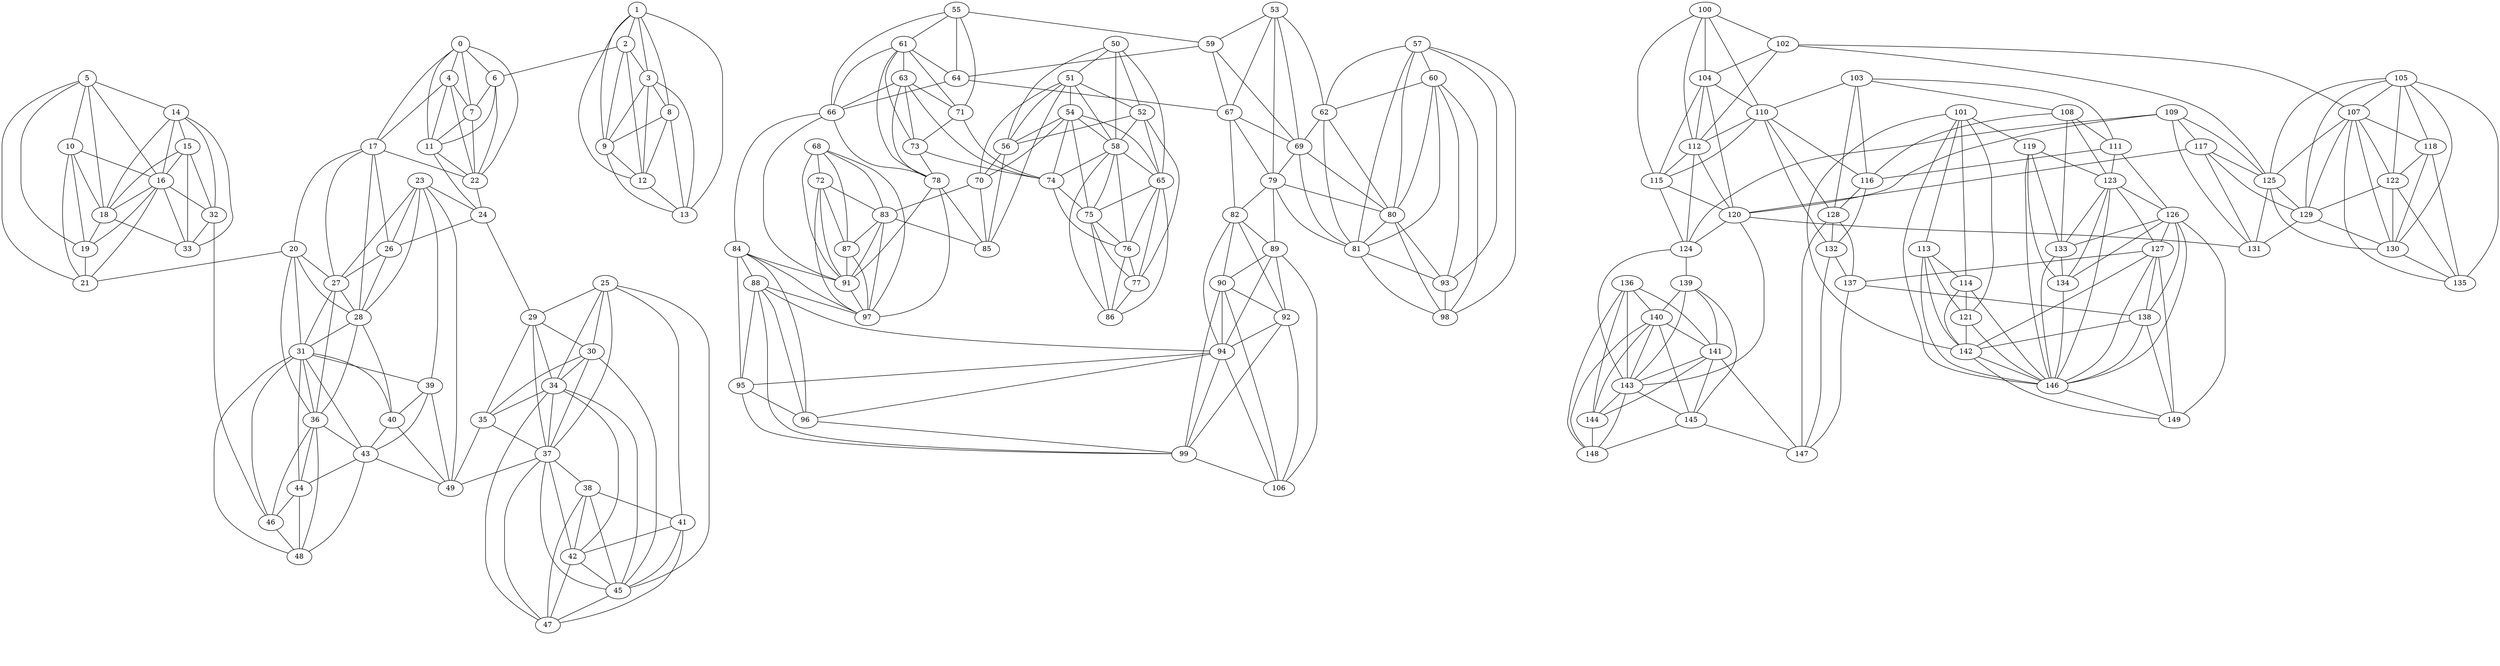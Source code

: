 /*****
 
*****/

graph G {
  graph [splines=true overlap=false]
  node  [shape=ellipse, width=0.3, height=0.3]
  0 [label="0"];
  1 [label="1"];
  2 [label="2"];
  3 [label="3"];
  4 [label="4"];
  5 [label="5"];
  6 [label="6"];
  7 [label="7"];
  8 [label="8"];
  9 [label="9"];
  10 [label="10"];
  11 [label="11"];
  12 [label="12"];
  13 [label="13"];
  14 [label="14"];
  15 [label="15"];
  16 [label="16"];
  17 [label="17"];
  18 [label="18"];
  19 [label="19"];
  20 [label="20"];
  21 [label="21"];
  22 [label="22"];
  23 [label="23"];
  24 [label="24"];
  25 [label="25"];
  26 [label="26"];
  27 [label="27"];
  28 [label="28"];
  29 [label="29"];
  30 [label="30"];
  31 [label="31"];
  32 [label="32"];
  33 [label="33"];
  34 [label="34"];
  35 [label="35"];
  36 [label="36"];
  37 [label="37"];
  38 [label="38"];
  39 [label="39"];
  40 [label="40"];
  41 [label="41"];
  42 [label="42"];
  43 [label="43"];
  44 [label="44"];
  45 [label="45"];
  46 [label="46"];
  47 [label="47"];
  48 [label="48"];
  49 [label="49"];
  50 [label="50"];
  51 [label="51"];
  52 [label="52"];
  53 [label="53"];
  54 [label="54"];
  55 [label="55"];
  56 [label="56"];
  57 [label="57"];
  58 [label="58"];
  59 [label="59"];
  60 [label="60"];
  61 [label="61"];
  62 [label="62"];
  63 [label="63"];
  64 [label="64"];
  65 [label="65"];
  66 [label="66"];
  67 [label="67"];
  68 [label="68"];
  69 [label="69"];
  70 [label="70"];
  71 [label="71"];
  72 [label="72"];
  73 [label="73"];
  74 [label="74"];
  75 [label="75"];
  76 [label="76"];
  77 [label="77"];
  78 [label="78"];
  79 [label="79"];
  80 [label="80"];
  81 [label="81"];
  82 [label="82"];
  83 [label="83"];
  84 [label="84"];
  85 [label="85"];
  86 [label="86"];
  87 [label="87"];
  88 [label="88"];
  89 [label="89"];
  90 [label="90"];
  91 [label="91"];
  92 [label="92"];
  93 [label="93"];
  94 [label="94"];
  95 [label="95"];
  96 [label="96"];
  97 [label="97"];
  98 [label="98"];
  99 [label="99"];
  100 [label="100"];
  101 [label="101"];
  102 [label="102"];
  103 [label="103"];
  104 [label="104"];
  105 [label="105"];
  106 [label="106"];
  107 [label="107"];
  108 [label="108"];
  109 [label="109"];
  110 [label="110"];
  111 [label="111"];
  112 [label="112"];
  113 [label="113"];
  114 [label="114"];
  115 [label="115"];
  116 [label="116"];
  117 [label="117"];
  118 [label="118"];
  119 [label="119"];
  120 [label="120"];
  121 [label="121"];
  122 [label="122"];
  123 [label="123"];
  124 [label="124"];
  125 [label="125"];
  126 [label="126"];
  127 [label="127"];
  128 [label="128"];
  129 [label="129"];
  130 [label="130"];
  131 [label="131"];
  132 [label="132"];
  133 [label="133"];
  134 [label="134"];
  135 [label="135"];
  136 [label="136"];
  137 [label="137"];
  138 [label="138"];
  139 [label="139"];
  140 [label="140"];
  141 [label="141"];
  142 [label="142"];
  143 [label="143"];
  144 [label="144"];
  145 [label="145"];
  146 [label="146"];
  147 [label="147"];
  148 [label="148"];
  149 [label="149"];
  0 -- 4;
  0 -- 6;
  0 -- 7;
  0 -- 11;
  0 -- 17;
  0 -- 22;
  1 -- 2;
  1 -- 3;
  1 -- 8;
  1 -- 9;
  1 -- 12;
  1 -- 13;
  2 -- 3;
  2 -- 6;
  2 -- 9;
  2 -- 12;
  3 -- 8;
  3 -- 9;
  3 -- 12;
  3 -- 13;
  4 -- 7;
  4 -- 11;
  4 -- 17;
  4 -- 22;
  5 -- 10;
  5 -- 14;
  5 -- 16;
  5 -- 18;
  5 -- 19;
  5 -- 21;
  6 -- 7;
  6 -- 11;
  6 -- 22;
  7 -- 11;
  7 -- 22;
  8 -- 9;
  8 -- 12;
  8 -- 13;
  9 -- 12;
  9 -- 13;
  10 -- 16;
  10 -- 18;
  10 -- 19;
  10 -- 21;
  11 -- 22;
  11 -- 24;
  12 -- 13;
  14 -- 15;
  14 -- 16;
  14 -- 18;
  14 -- 32;
  14 -- 33;
  15 -- 16;
  15 -- 18;
  15 -- 32;
  15 -- 33;
  16 -- 18;
  16 -- 19;
  16 -- 21;
  16 -- 32;
  16 -- 33;
  17 -- 20;
  17 -- 22;
  17 -- 26;
  17 -- 27;
  17 -- 28;
  18 -- 19;
  18 -- 33;
  19 -- 21;
  20 -- 21;
  20 -- 27;
  20 -- 28;
  20 -- 31;
  20 -- 36;
  22 -- 24;
  23 -- 24;
  23 -- 26;
  23 -- 27;
  23 -- 28;
  23 -- 39;
  23 -- 49;
  24 -- 26;
  24 -- 29;
  25 -- 29;
  25 -- 30;
  25 -- 34;
  25 -- 37;
  25 -- 41;
  25 -- 45;
  26 -- 27;
  26 -- 28;
  27 -- 28;
  27 -- 31;
  27 -- 36;
  28 -- 31;
  28 -- 36;
  28 -- 40;
  29 -- 30;
  29 -- 34;
  29 -- 35;
  29 -- 37;
  30 -- 34;
  30 -- 35;
  30 -- 37;
  30 -- 45;
  31 -- 36;
  31 -- 39;
  31 -- 40;
  31 -- 43;
  31 -- 44;
  31 -- 46;
  31 -- 48;
  32 -- 33;
  32 -- 46;
  34 -- 35;
  34 -- 37;
  34 -- 42;
  34 -- 45;
  34 -- 47;
  35 -- 37;
  35 -- 49;
  36 -- 43;
  36 -- 44;
  36 -- 46;
  36 -- 48;
  37 -- 38;
  37 -- 42;
  37 -- 45;
  37 -- 47;
  37 -- 49;
  38 -- 41;
  38 -- 42;
  38 -- 45;
  38 -- 47;
  39 -- 40;
  39 -- 43;
  39 -- 49;
  40 -- 43;
  40 -- 49;
  41 -- 42;
  41 -- 45;
  41 -- 47;
  42 -- 45;
  42 -- 47;
  43 -- 44;
  43 -- 48;
  43 -- 49;
  44 -- 46;
  44 -- 48;
  45 -- 47;
  46 -- 48;
  50 -- 51;
  50 -- 52;
  50 -- 56;
  50 -- 58;
  50 -- 65;
  51 -- 52;
  51 -- 54;
  51 -- 56;
  51 -- 58;
  51 -- 70;
  51 -- 85;
  52 -- 56;
  52 -- 58;
  52 -- 65;
  52 -- 77;
  53 -- 59;
  53 -- 62;
  53 -- 67;
  53 -- 69;
  53 -- 79;
  54 -- 56;
  54 -- 58;
  54 -- 65;
  54 -- 70;
  54 -- 74;
  54 -- 75;
  55 -- 59;
  55 -- 61;
  55 -- 64;
  55 -- 66;
  55 -- 71;
  56 -- 70;
  56 -- 85;
  57 -- 60;
  57 -- 62;
  57 -- 80;
  57 -- 81;
  57 -- 93;
  57 -- 98;
  58 -- 65;
  58 -- 74;
  58 -- 75;
  58 -- 76;
  58 -- 86;
  59 -- 64;
  59 -- 67;
  59 -- 69;
  60 -- 62;
  60 -- 80;
  60 -- 81;
  60 -- 93;
  60 -- 98;
  61 -- 63;
  61 -- 64;
  61 -- 66;
  61 -- 71;
  61 -- 73;
  61 -- 78;
  62 -- 69;
  62 -- 80;
  62 -- 81;
  63 -- 66;
  63 -- 71;
  63 -- 73;
  63 -- 74;
  63 -- 78;
  64 -- 66;
  64 -- 67;
  65 -- 75;
  65 -- 76;
  65 -- 77;
  65 -- 86;
  66 -- 78;
  66 -- 84;
  66 -- 91;
  67 -- 69;
  67 -- 79;
  67 -- 82;
  68 -- 72;
  68 -- 83;
  68 -- 87;
  68 -- 91;
  68 -- 97;
  69 -- 79;
  69 -- 80;
  69 -- 81;
  70 -- 83;
  70 -- 85;
  71 -- 73;
  71 -- 74;
  72 -- 83;
  72 -- 87;
  72 -- 91;
  72 -- 97;
  73 -- 74;
  73 -- 78;
  74 -- 75;
  74 -- 76;
  75 -- 76;
  75 -- 77;
  75 -- 86;
  76 -- 77;
  76 -- 86;
  77 -- 86;
  78 -- 85;
  78 -- 91;
  78 -- 97;
  79 -- 80;
  79 -- 81;
  79 -- 82;
  79 -- 89;
  80 -- 81;
  80 -- 93;
  80 -- 98;
  81 -- 93;
  81 -- 98;
  82 -- 89;
  82 -- 90;
  82 -- 92;
  82 -- 94;
  83 -- 85;
  83 -- 87;
  83 -- 91;
  83 -- 97;
  84 -- 88;
  84 -- 91;
  84 -- 95;
  84 -- 96;
  84 -- 97;
  87 -- 91;
  87 -- 97;
  88 -- 94;
  88 -- 95;
  88 -- 96;
  88 -- 97;
  88 -- 99;
  89 -- 90;
  89 -- 92;
  89 -- 94;
  89 -- 106;
  90 -- 92;
  90 -- 94;
  90 -- 99;
  90 -- 106;
  91 -- 97;
  92 -- 94;
  92 -- 99;
  92 -- 106;
  93 -- 98;
  94 -- 95;
  94 -- 96;
  94 -- 99;
  94 -- 106;
  95 -- 96;
  95 -- 99;
  96 -- 99;
  99 -- 106;
  100 -- 102;
  100 -- 104;
  100 -- 110;
  100 -- 112;
  100 -- 115;
  101 -- 113;
  101 -- 114;
  101 -- 119;
  101 -- 121;
  101 -- 142;
  101 -- 146;
  102 -- 104;
  102 -- 107;
  102 -- 112;
  102 -- 125;
  103 -- 108;
  103 -- 110;
  103 -- 111;
  103 -- 116;
  103 -- 128;
  104 -- 110;
  104 -- 112;
  104 -- 115;
  104 -- 120;
  105 -- 107;
  105 -- 118;
  105 -- 122;
  105 -- 125;
  105 -- 129;
  105 -- 130;
  105 -- 135;
  107 -- 118;
  107 -- 122;
  107 -- 125;
  107 -- 129;
  107 -- 130;
  107 -- 135;
  108 -- 111;
  108 -- 116;
  108 -- 123;
  108 -- 133;
  109 -- 117;
  109 -- 120;
  109 -- 124;
  109 -- 125;
  109 -- 131;
  110 -- 112;
  110 -- 115;
  110 -- 116;
  110 -- 128;
  110 -- 132;
  111 -- 116;
  111 -- 123;
  111 -- 126;
  112 -- 115;
  112 -- 120;
  112 -- 124;
  113 -- 114;
  113 -- 121;
  113 -- 142;
  113 -- 146;
  114 -- 121;
  114 -- 142;
  114 -- 146;
  115 -- 120;
  115 -- 124;
  116 -- 128;
  116 -- 132;
  117 -- 120;
  117 -- 125;
  117 -- 129;
  117 -- 131;
  118 -- 122;
  118 -- 130;
  118 -- 135;
  119 -- 123;
  119 -- 133;
  119 -- 134;
  119 -- 146;
  120 -- 124;
  120 -- 131;
  120 -- 143;
  121 -- 142;
  121 -- 146;
  122 -- 129;
  122 -- 130;
  122 -- 135;
  123 -- 126;
  123 -- 127;
  123 -- 133;
  123 -- 134;
  123 -- 146;
  124 -- 139;
  124 -- 143;
  125 -- 129;
  125 -- 130;
  125 -- 131;
  126 -- 127;
  126 -- 133;
  126 -- 134;
  126 -- 138;
  126 -- 146;
  126 -- 149;
  127 -- 137;
  127 -- 138;
  127 -- 142;
  127 -- 146;
  127 -- 149;
  128 -- 132;
  128 -- 137;
  128 -- 147;
  129 -- 130;
  129 -- 131;
  130 -- 135;
  132 -- 137;
  132 -- 147;
  133 -- 134;
  133 -- 146;
  134 -- 146;
  136 -- 140;
  136 -- 141;
  136 -- 143;
  136 -- 144;
  136 -- 148;
  137 -- 138;
  137 -- 147;
  138 -- 142;
  138 -- 146;
  138 -- 149;
  139 -- 140;
  139 -- 141;
  139 -- 143;
  139 -- 145;
  140 -- 141;
  140 -- 143;
  140 -- 144;
  140 -- 145;
  140 -- 148;
  141 -- 143;
  141 -- 144;
  141 -- 145;
  141 -- 147;
  142 -- 146;
  142 -- 149;
  143 -- 144;
  143 -- 145;
  143 -- 148;
  144 -- 148;
  145 -- 147;
  145 -- 148;
  146 -- 149;
  label = "\n \n";  fontsize=24;
}
